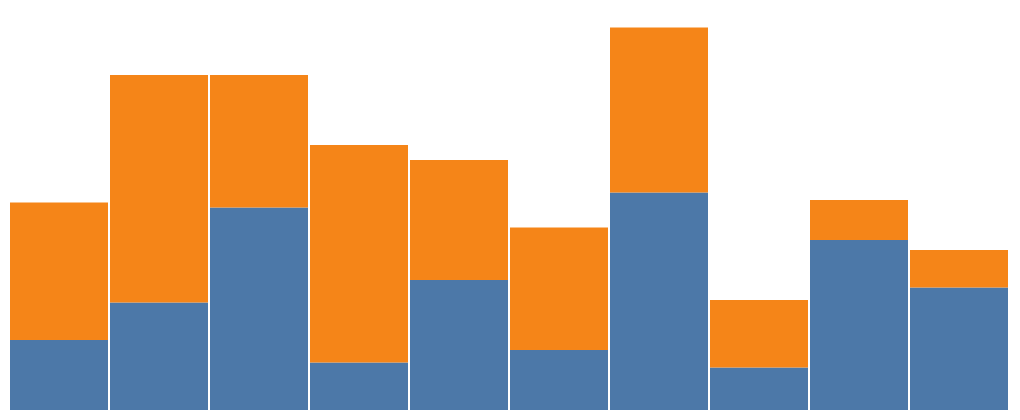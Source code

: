 {
  "$schema": "https://vega.github.io/schema/vega/v5.json",
  "description": "A basic stacked bar chart example.",
  "width": 500,
  "height": 200,
  "padding": 5,
  "background": "white",
  "data": [
    {
      "name": "table",
      "values": [
        {"x": 0, "y": 28, "c": 0}, {"x": 0, "y": 55, "c": 1},
        {"x": 1, "y": 43, "c": 0}, {"x": 1, "y": 91, "c": 1},
        {"x": 2, "y": 81, "c": 0}, {"x": 2, "y": 53, "c": 1},
        {"x": 3, "y": 19, "c": 0}, {"x": 3, "y": 87, "c": 1},
        {"x": 4, "y": 52, "c": 0}, {"x": 4, "y": 48, "c": 1},
        {"x": 5, "y": 24, "c": 0}, {"x": 5, "y": 49, "c": 1},
        {"x": 6, "y": 87, "c": 0}, {"x": 6, "y": 66, "c": 1},
        {"x": 7, "y": 17, "c": 0}, {"x": 7, "y": 27, "c": 1},
        {"x": 8, "y": 68, "c": 0}, {"x": 8, "y": 16, "c": 1},
        {"x": 9, "y": 49, "c": 0}, {"x": 9, "y": 15, "c": 1}
      ],
      "transform": [
        {
          "type": "stack",
          "groupby": ["x"],
          "sort": {"field": "c"},
          "field": "y"
        }
      ]
    }
  ],

  "scales": [
    {
      "name": "x",
      "type": "band",
      "range": "width",
      "domain": {"data": "table", "field": "x"}
    },
    {
      "name": "y",
      "type": "linear",
      "range": "height",
      "nice": true, "zero": true,
      "domain": {"data": "table", "field": "y1"}
    },
    {
      "name": "color",
      "type": "ordinal",
      "range": "category",
      "domain": {"data": "table", "field": "c"}
    }
  ],

  "marks": [
    {
      "type": "rect",
      "from": {"data": "table"},
      "encode": {
        "enter": {
          "x": {"scale": "x", "field": "x"},
          "width": {"scale": "x", "band": 1, "offset": -1},
          "y": {"scale": "y", "field": "y0"},
          "y2": {"scale": "y", "field": "y1"},
          "fill": {"scale": "color", "field": "c"}
        },
        "update": {
          "fillOpacity": {"value": 1}
        }
      }
    }
  ]
}
